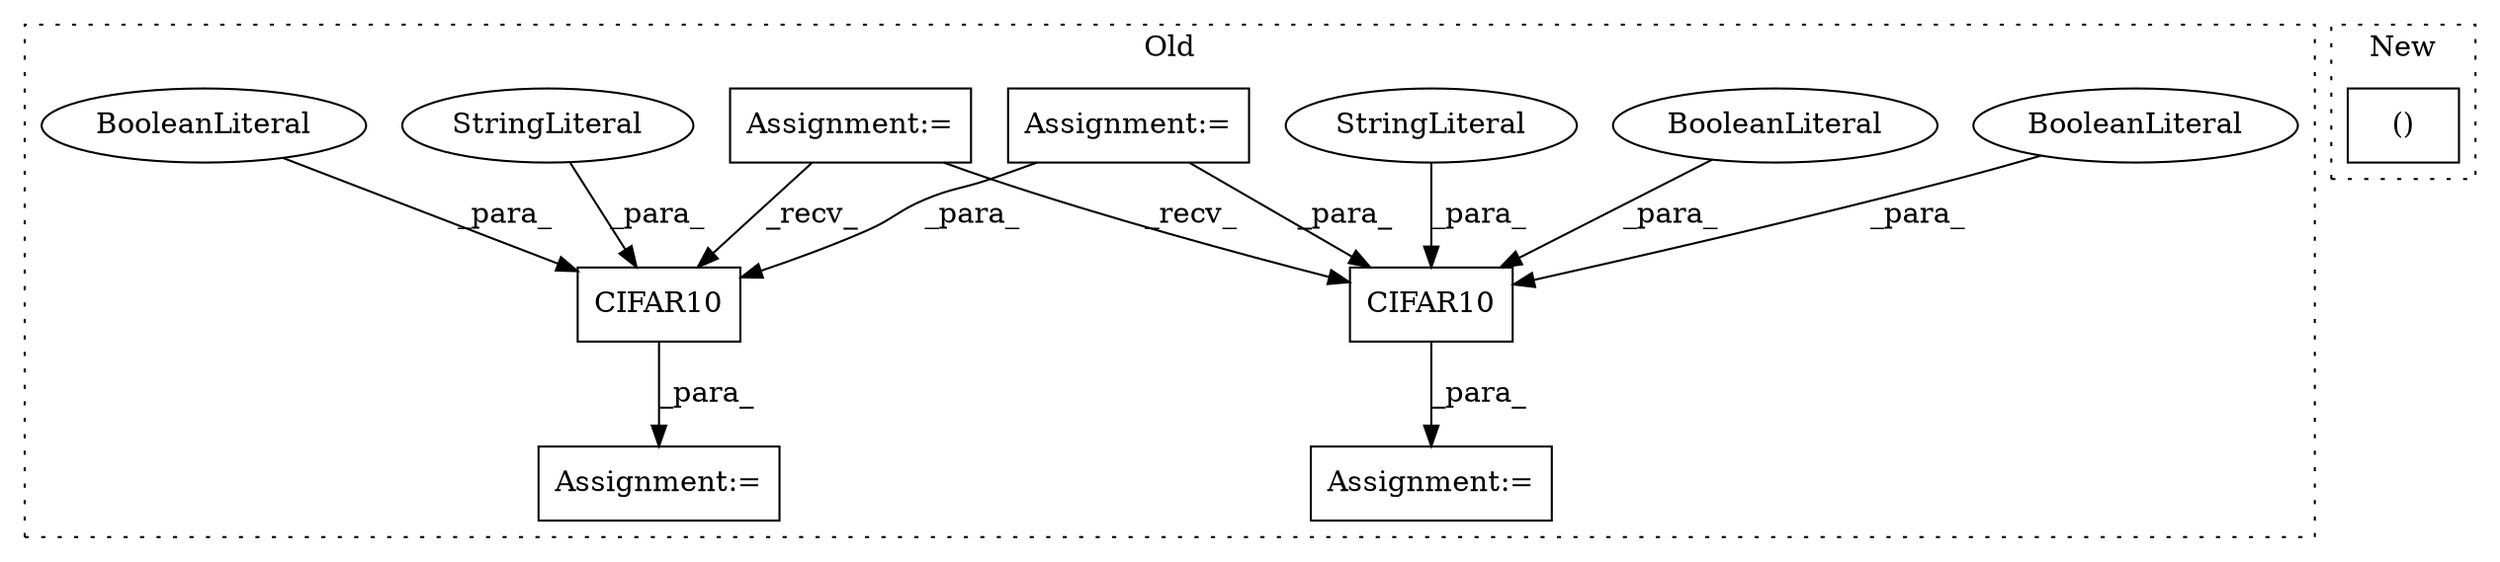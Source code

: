digraph G {
subgraph cluster0 {
1 [label="CIFAR10" a="32" s="1343,1411" l="8,1" shape="box"];
3 [label="BooleanLiteral" a="9" s="1366" l="4" shape="ellipse"];
4 [label="BooleanLiteral" a="9" s="1360" l="5" shape="ellipse"];
5 [label="StringLiteral" a="45" s="1351" l="8" shape="ellipse"];
6 [label="Assignment:=" a="7" s="1044" l="10" shape="box"];
7 [label="CIFAR10" a="32" s="1240,1307" l="8,1" shape="box"];
8 [label="BooleanLiteral" a="9" s="1257" l="4" shape="ellipse"];
9 [label="StringLiteral" a="45" s="1248" l="8" shape="ellipse"];
10 [label="Assignment:=" a="7" s="1165" l="11" shape="box"];
11 [label="Assignment:=" a="7" s="1435" l="1" shape="box"];
12 [label="Assignment:=" a="7" s="1321" l="1" shape="box"];
label = "Old";
style="dotted";
}
subgraph cluster1 {
2 [label="()" a="106" s="1293" l="27" shape="box"];
label = "New";
style="dotted";
}
1 -> 12 [label="_para_"];
3 -> 1 [label="_para_"];
4 -> 1 [label="_para_"];
5 -> 1 [label="_para_"];
6 -> 1 [label="_para_"];
6 -> 7 [label="_para_"];
7 -> 11 [label="_para_"];
8 -> 7 [label="_para_"];
9 -> 7 [label="_para_"];
10 -> 1 [label="_recv_"];
10 -> 7 [label="_recv_"];
}